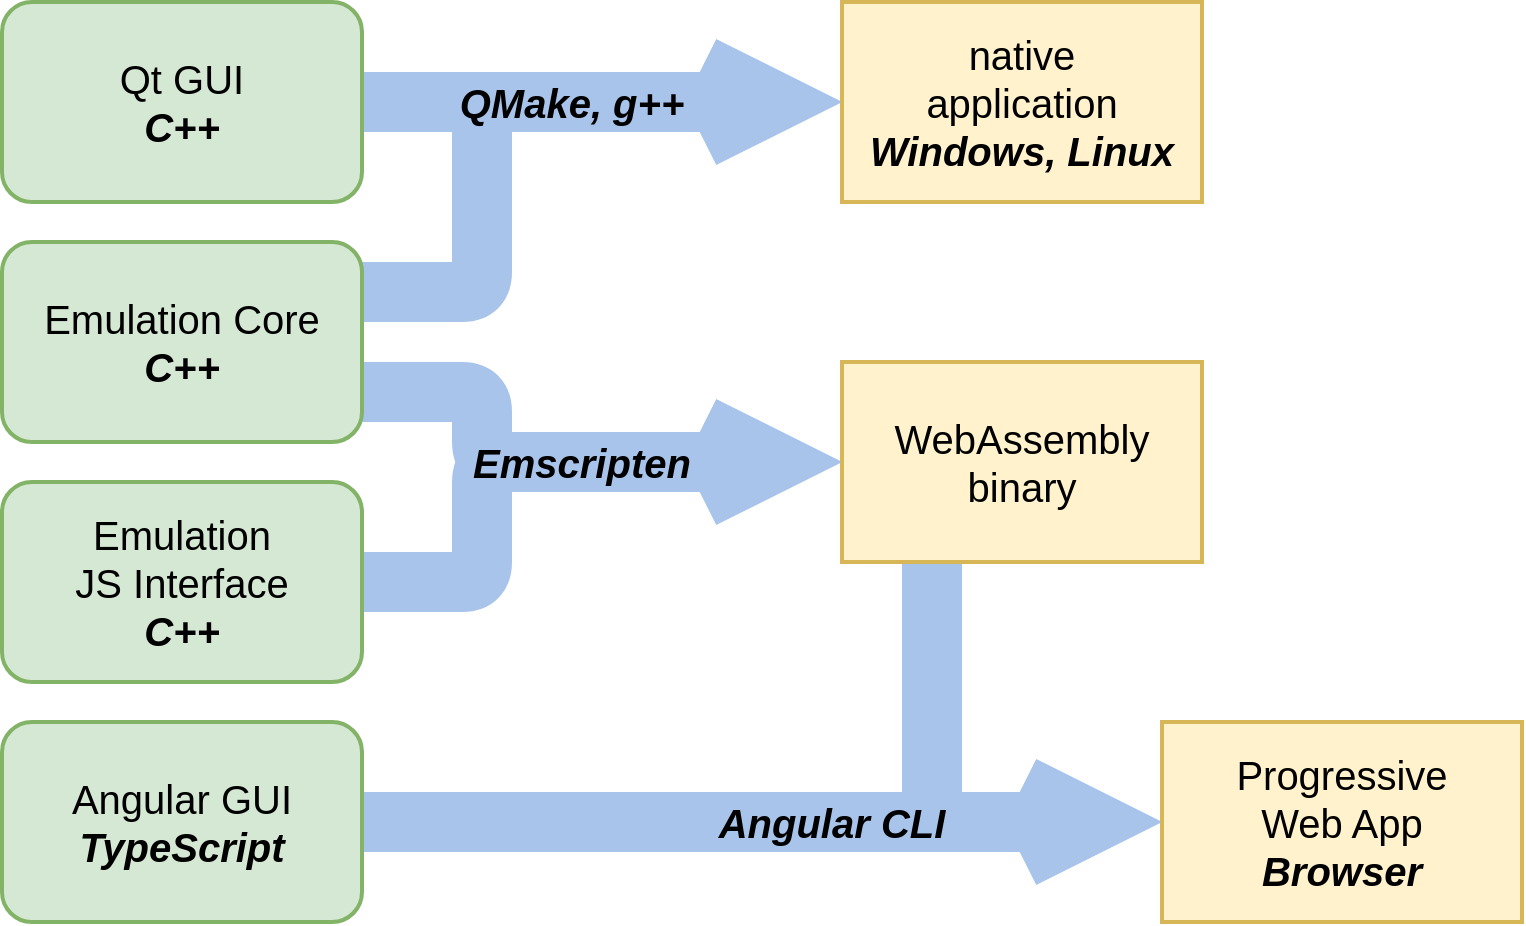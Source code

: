<mxfile version="13.2.1" type="device"><diagram id="a0c9dUHkolD8Stx3UZfU" name="Page-1"><mxGraphModel dx="974" dy="727" grid="1" gridSize="10" guides="1" tooltips="1" connect="1" arrows="1" fold="1" page="1" pageScale="1" pageWidth="800" pageHeight="500" math="0" shadow="0"><root><mxCell id="0"/><mxCell id="1" parent="0"/><mxCell id="OSb-wdyqoUYpQtZvEFeo-36" value="" style="endArrow=open;html=1;strokeColor=#A9C4EB;strokeWidth=30;exitX=1;exitY=0.5;exitDx=0;exitDy=0;entryX=0;entryY=0.5;entryDx=0;entryDy=0;endFill=0;" parent="1" source="OSb-wdyqoUYpQtZvEFeo-7" target="OSb-wdyqoUYpQtZvEFeo-8" edge="1"><mxGeometry width="50" height="50" relative="1" as="geometry"><mxPoint x="390" y="390" as="sourcePoint"/><mxPoint x="440" y="340" as="targetPoint"/></mxGeometry></mxCell><mxCell id="OSb-wdyqoUYpQtZvEFeo-35" value="" style="endArrow=open;html=1;strokeColor=#A9C4EB;strokeWidth=30;exitX=0.25;exitY=1;exitDx=0;exitDy=0;entryX=0;entryY=0.5;entryDx=0;entryDy=0;edgeStyle=orthogonalEdgeStyle;endFill=0;" parent="1" source="OSb-wdyqoUYpQtZvEFeo-4" target="OSb-wdyqoUYpQtZvEFeo-8" edge="1"><mxGeometry width="50" height="50" relative="1" as="geometry"><mxPoint x="390" y="390" as="sourcePoint"/><mxPoint x="440" y="340" as="targetPoint"/></mxGeometry></mxCell><mxCell id="OSb-wdyqoUYpQtZvEFeo-28" value="" style="endArrow=open;html=1;strokeColor=#A9C4EB;strokeWidth=30;exitX=1;exitY=0.25;exitDx=0;exitDy=0;entryX=0;entryY=0.5;entryDx=0;entryDy=0;edgeStyle=orthogonalEdgeStyle;endFill=0;" parent="1" source="OSb-wdyqoUYpQtZvEFeo-1" target="OSb-wdyqoUYpQtZvEFeo-3" edge="1"><mxGeometry width="50" height="50" relative="1" as="geometry"><mxPoint x="390" y="390" as="sourcePoint"/><mxPoint x="440" y="340" as="targetPoint"/><Array as="points"><mxPoint x="260" y="165"/><mxPoint x="260" y="70"/></Array></mxGeometry></mxCell><mxCell id="OSb-wdyqoUYpQtZvEFeo-27" value="" style="endArrow=open;html=1;strokeColor=#A9C4EB;strokeWidth=30;exitX=1;exitY=0.5;exitDx=0;exitDy=0;entryX=0;entryY=0.5;entryDx=0;entryDy=0;edgeStyle=orthogonalEdgeStyle;endFill=0;" parent="1" source="OSb-wdyqoUYpQtZvEFeo-6" target="OSb-wdyqoUYpQtZvEFeo-4" edge="1"><mxGeometry width="50" height="50" relative="1" as="geometry"><mxPoint x="390" y="390" as="sourcePoint"/><mxPoint x="440" y="340" as="targetPoint"/><Array as="points"><mxPoint x="260" y="310"/><mxPoint x="260" y="250"/></Array></mxGeometry></mxCell><mxCell id="OSb-wdyqoUYpQtZvEFeo-22" value="" style="endArrow=open;html=1;strokeColor=#A9C4EB;strokeWidth=30;exitX=1;exitY=0.75;exitDx=0;exitDy=0;endFill=0;entryX=0;entryY=0.5;entryDx=0;entryDy=0;edgeStyle=orthogonalEdgeStyle;" parent="1" source="OSb-wdyqoUYpQtZvEFeo-1" target="OSb-wdyqoUYpQtZvEFeo-4" edge="1"><mxGeometry width="50" height="50" relative="1" as="geometry"><mxPoint x="390" y="390" as="sourcePoint"/><mxPoint x="440" y="340" as="targetPoint"/><Array as="points"><mxPoint x="260" y="215"/><mxPoint x="260" y="250"/></Array></mxGeometry></mxCell><mxCell id="OSb-wdyqoUYpQtZvEFeo-1" value="Emulation Core&lt;br style=&quot;font-size: 20px&quot;&gt;&lt;b&gt;&lt;i&gt;C++&lt;/i&gt;&lt;/b&gt;" style="rounded=1;whiteSpace=wrap;html=1;fillColor=#d5e8d4;strokeColor=#82b366;fontSize=20;strokeWidth=2;" parent="1" vertex="1"><mxGeometry x="20" y="140" width="180" height="100" as="geometry"/></mxCell><mxCell id="OSb-wdyqoUYpQtZvEFeo-18" style="edgeStyle=orthogonalEdgeStyle;orthogonalLoop=1;jettySize=auto;html=1;exitX=1;exitY=0.5;exitDx=0;exitDy=0;entryX=0;entryY=0.5;entryDx=0;entryDy=0;strokeWidth=30;strokeColor=#A9C4EB;rounded=0;endArrow=open;endFill=0;" parent="1" source="OSb-wdyqoUYpQtZvEFeo-2" target="OSb-wdyqoUYpQtZvEFeo-3" edge="1"><mxGeometry relative="1" as="geometry"><Array as="points"/></mxGeometry></mxCell><mxCell id="OSb-wdyqoUYpQtZvEFeo-2" value="&lt;font style=&quot;font-size: 20px&quot;&gt;&lt;font style=&quot;font-size: 20px&quot;&gt;Qt GUI&lt;/font&gt;&lt;br&gt;&lt;b&gt;&lt;i&gt;C++&lt;/i&gt;&lt;/b&gt;&lt;/font&gt;" style="rounded=1;whiteSpace=wrap;html=1;fillColor=#d5e8d4;strokeColor=#82b366;fontSize=20;strokeWidth=2;" parent="1" vertex="1"><mxGeometry x="20" y="20" width="180" height="100" as="geometry"/></mxCell><mxCell id="OSb-wdyqoUYpQtZvEFeo-3" value="native&lt;br&gt;application&lt;br style=&quot;font-size: 20px&quot;&gt;&lt;b&gt;&lt;i&gt;Windows, Linux&lt;/i&gt;&lt;/b&gt;" style="rounded=0;whiteSpace=wrap;html=1;fillColor=#fff2cc;strokeColor=#d6b656;fontSize=20;strokeWidth=2;" parent="1" vertex="1"><mxGeometry x="440" y="20" width="180" height="100" as="geometry"/></mxCell><mxCell id="OSb-wdyqoUYpQtZvEFeo-4" value="WebAssembly&lt;br style=&quot;font-size: 20px&quot;&gt;binary" style="rounded=0;whiteSpace=wrap;html=1;fillColor=#fff2cc;strokeColor=#d6b656;fontSize=20;strokeWidth=2;" parent="1" vertex="1"><mxGeometry x="440" y="200" width="180" height="100" as="geometry"/></mxCell><mxCell id="OSb-wdyqoUYpQtZvEFeo-6" value="Emulation&lt;br&gt;JS Interface&lt;br style=&quot;font-size: 20px&quot;&gt;&lt;b&gt;&lt;i&gt;C++&lt;/i&gt;&lt;/b&gt;" style="rounded=1;whiteSpace=wrap;html=1;fillColor=#d5e8d4;strokeColor=#82b366;fontSize=20;strokeWidth=2;" parent="1" vertex="1"><mxGeometry x="20" y="260" width="180" height="100" as="geometry"/></mxCell><mxCell id="OSb-wdyqoUYpQtZvEFeo-7" value="Angular GUI&lt;br style=&quot;font-size: 20px&quot;&gt;&lt;b&gt;&lt;i&gt;TypeScript&lt;/i&gt;&lt;/b&gt;" style="rounded=1;whiteSpace=wrap;html=1;fillColor=#d5e8d4;strokeColor=#82b366;fontSize=20;strokeWidth=2;" parent="1" vertex="1"><mxGeometry x="20" y="380" width="180" height="100" as="geometry"/></mxCell><mxCell id="OSb-wdyqoUYpQtZvEFeo-8" value="Progressive&lt;br style=&quot;font-size: 20px&quot;&gt;Web App&lt;br&gt;&lt;b&gt;&lt;i&gt;Browser&lt;/i&gt;&lt;/b&gt;" style="rounded=0;whiteSpace=wrap;html=1;fillColor=#fff2cc;strokeColor=#d6b656;fontSize=20;strokeWidth=2;" parent="1" vertex="1"><mxGeometry x="600" y="380" width="180" height="100" as="geometry"/></mxCell><mxCell id="OSb-wdyqoUYpQtZvEFeo-21" value="QMake, g++" style="text;html=1;strokeColor=none;fillColor=none;align=center;verticalAlign=middle;whiteSpace=wrap;rounded=0;fontStyle=3;fontSize=20;" parent="1" vertex="1"><mxGeometry x="240" y="50" width="130" height="40" as="geometry"/></mxCell><mxCell id="OSb-wdyqoUYpQtZvEFeo-34" value="Emscripten" style="text;html=1;strokeColor=none;fillColor=none;align=center;verticalAlign=middle;whiteSpace=wrap;rounded=0;fontStyle=3;fontSize=20;" parent="1" vertex="1"><mxGeometry x="250" y="230" width="120" height="40" as="geometry"/></mxCell><mxCell id="OSb-wdyqoUYpQtZvEFeo-37" value="Angular CLI" style="text;html=1;strokeColor=none;fillColor=none;align=center;verticalAlign=middle;whiteSpace=wrap;rounded=0;fontStyle=3;fontSize=20;" parent="1" vertex="1"><mxGeometry x="370" y="410" width="130" height="40" as="geometry"/></mxCell></root></mxGraphModel></diagram></mxfile>
